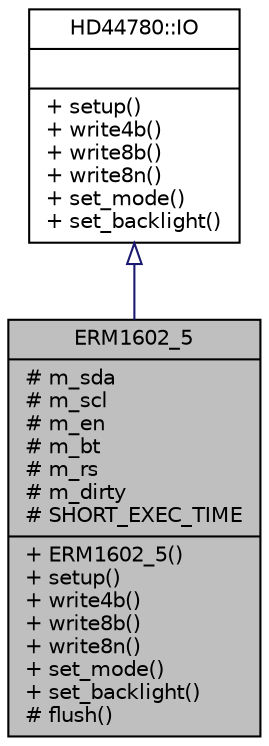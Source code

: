 digraph "ERM1602_5"
{
  edge [fontname="Helvetica",fontsize="10",labelfontname="Helvetica",labelfontsize="10"];
  node [fontname="Helvetica",fontsize="10",shape=record];
  Node1 [label="{ERM1602_5\n|# m_sda\l# m_scl\l# m_en\l# m_bt\l# m_rs\l# m_dirty\l# SHORT_EXEC_TIME\l|+ ERM1602_5()\l+ setup()\l+ write4b()\l+ write8b()\l+ write8n()\l+ set_mode()\l+ set_backlight()\l# flush()\l}",height=0.2,width=0.4,color="black", fillcolor="grey75", style="filled", fontcolor="black"];
  Node2 -> Node1 [dir="back",color="midnightblue",fontsize="10",style="solid",arrowtail="onormal",fontname="Helvetica"];
  Node2 [label="{HD44780::IO\n||+ setup()\l+ write4b()\l+ write8b()\l+ write8n()\l+ set_mode()\l+ set_backlight()\l}",height=0.2,width=0.4,color="black", fillcolor="white", style="filled",URL="$d8/df6/classHD44780_1_1IO.html"];
}
